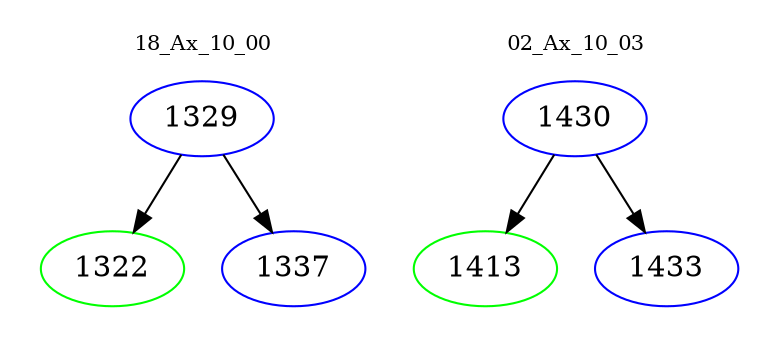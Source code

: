 digraph{
subgraph cluster_0 {
color = white
label = "18_Ax_10_00";
fontsize=10;
T0_1329 [label="1329", color="blue"]
T0_1329 -> T0_1322 [color="black"]
T0_1322 [label="1322", color="green"]
T0_1329 -> T0_1337 [color="black"]
T0_1337 [label="1337", color="blue"]
}
subgraph cluster_1 {
color = white
label = "02_Ax_10_03";
fontsize=10;
T1_1430 [label="1430", color="blue"]
T1_1430 -> T1_1413 [color="black"]
T1_1413 [label="1413", color="green"]
T1_1430 -> T1_1433 [color="black"]
T1_1433 [label="1433", color="blue"]
}
}

